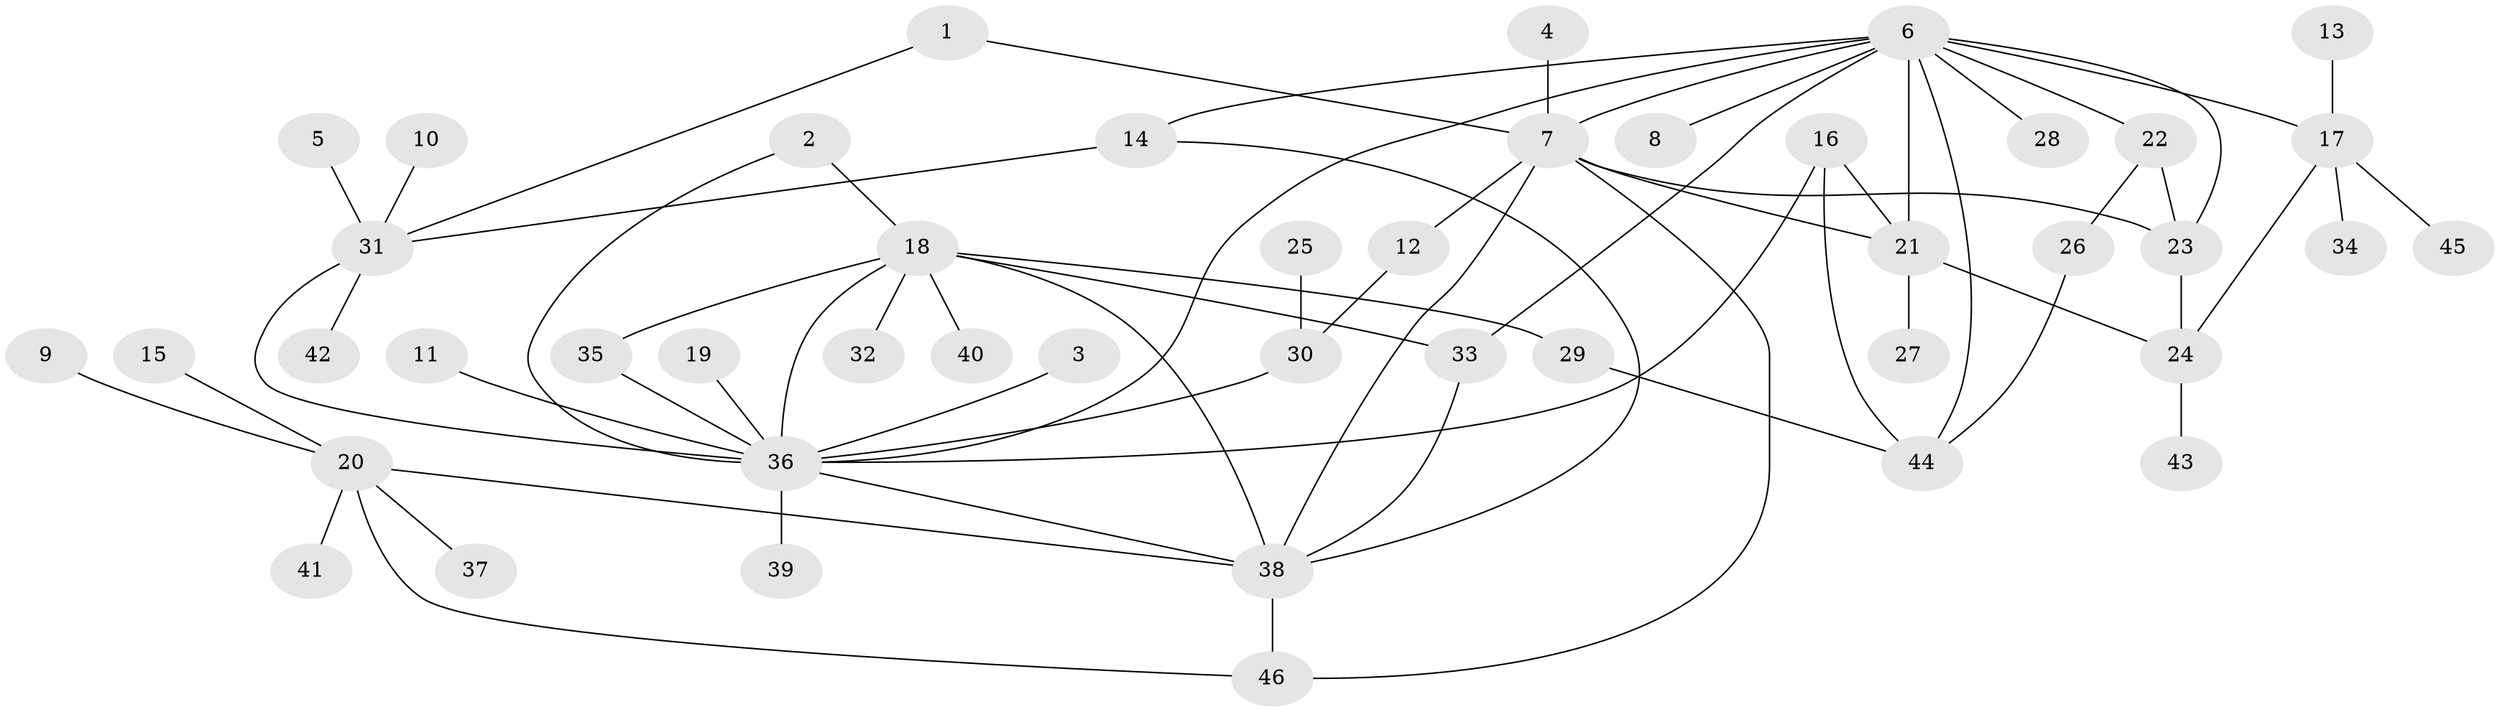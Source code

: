 // original degree distribution, {1: 0.5869565217391305, 13: 0.010869565217391304, 4: 0.03260869565217391, 5: 0.021739130434782608, 15: 0.010869565217391304, 8: 0.021739130434782608, 2: 0.14130434782608695, 3: 0.09782608695652174, 7: 0.010869565217391304, 11: 0.021739130434782608, 6: 0.03260869565217391, 10: 0.010869565217391304}
// Generated by graph-tools (version 1.1) at 2025/01/03/09/25 03:01:55]
// undirected, 46 vertices, 66 edges
graph export_dot {
graph [start="1"]
  node [color=gray90,style=filled];
  1;
  2;
  3;
  4;
  5;
  6;
  7;
  8;
  9;
  10;
  11;
  12;
  13;
  14;
  15;
  16;
  17;
  18;
  19;
  20;
  21;
  22;
  23;
  24;
  25;
  26;
  27;
  28;
  29;
  30;
  31;
  32;
  33;
  34;
  35;
  36;
  37;
  38;
  39;
  40;
  41;
  42;
  43;
  44;
  45;
  46;
  1 -- 7 [weight=1.0];
  1 -- 31 [weight=1.0];
  2 -- 18 [weight=1.0];
  2 -- 36 [weight=1.0];
  3 -- 36 [weight=1.0];
  4 -- 7 [weight=1.0];
  5 -- 31 [weight=1.0];
  6 -- 7 [weight=1.0];
  6 -- 8 [weight=1.0];
  6 -- 14 [weight=1.0];
  6 -- 17 [weight=1.0];
  6 -- 21 [weight=1.0];
  6 -- 22 [weight=1.0];
  6 -- 23 [weight=1.0];
  6 -- 28 [weight=1.0];
  6 -- 33 [weight=1.0];
  6 -- 36 [weight=1.0];
  6 -- 44 [weight=1.0];
  7 -- 12 [weight=1.0];
  7 -- 21 [weight=1.0];
  7 -- 23 [weight=1.0];
  7 -- 38 [weight=1.0];
  7 -- 46 [weight=1.0];
  9 -- 20 [weight=1.0];
  10 -- 31 [weight=1.0];
  11 -- 36 [weight=1.0];
  12 -- 30 [weight=1.0];
  13 -- 17 [weight=1.0];
  14 -- 31 [weight=1.0];
  14 -- 38 [weight=1.0];
  15 -- 20 [weight=1.0];
  16 -- 21 [weight=1.0];
  16 -- 36 [weight=1.0];
  16 -- 44 [weight=1.0];
  17 -- 24 [weight=1.0];
  17 -- 34 [weight=1.0];
  17 -- 45 [weight=1.0];
  18 -- 29 [weight=1.0];
  18 -- 32 [weight=1.0];
  18 -- 33 [weight=1.0];
  18 -- 35 [weight=1.0];
  18 -- 36 [weight=1.0];
  18 -- 38 [weight=1.0];
  18 -- 40 [weight=1.0];
  19 -- 36 [weight=1.0];
  20 -- 37 [weight=1.0];
  20 -- 38 [weight=1.0];
  20 -- 41 [weight=1.0];
  20 -- 46 [weight=1.0];
  21 -- 24 [weight=1.0];
  21 -- 27 [weight=1.0];
  22 -- 23 [weight=1.0];
  22 -- 26 [weight=1.0];
  23 -- 24 [weight=1.0];
  24 -- 43 [weight=1.0];
  25 -- 30 [weight=1.0];
  26 -- 44 [weight=1.0];
  29 -- 44 [weight=1.0];
  30 -- 36 [weight=1.0];
  31 -- 36 [weight=1.0];
  31 -- 42 [weight=1.0];
  33 -- 38 [weight=1.0];
  35 -- 36 [weight=1.0];
  36 -- 38 [weight=1.0];
  36 -- 39 [weight=1.0];
  38 -- 46 [weight=1.0];
}
